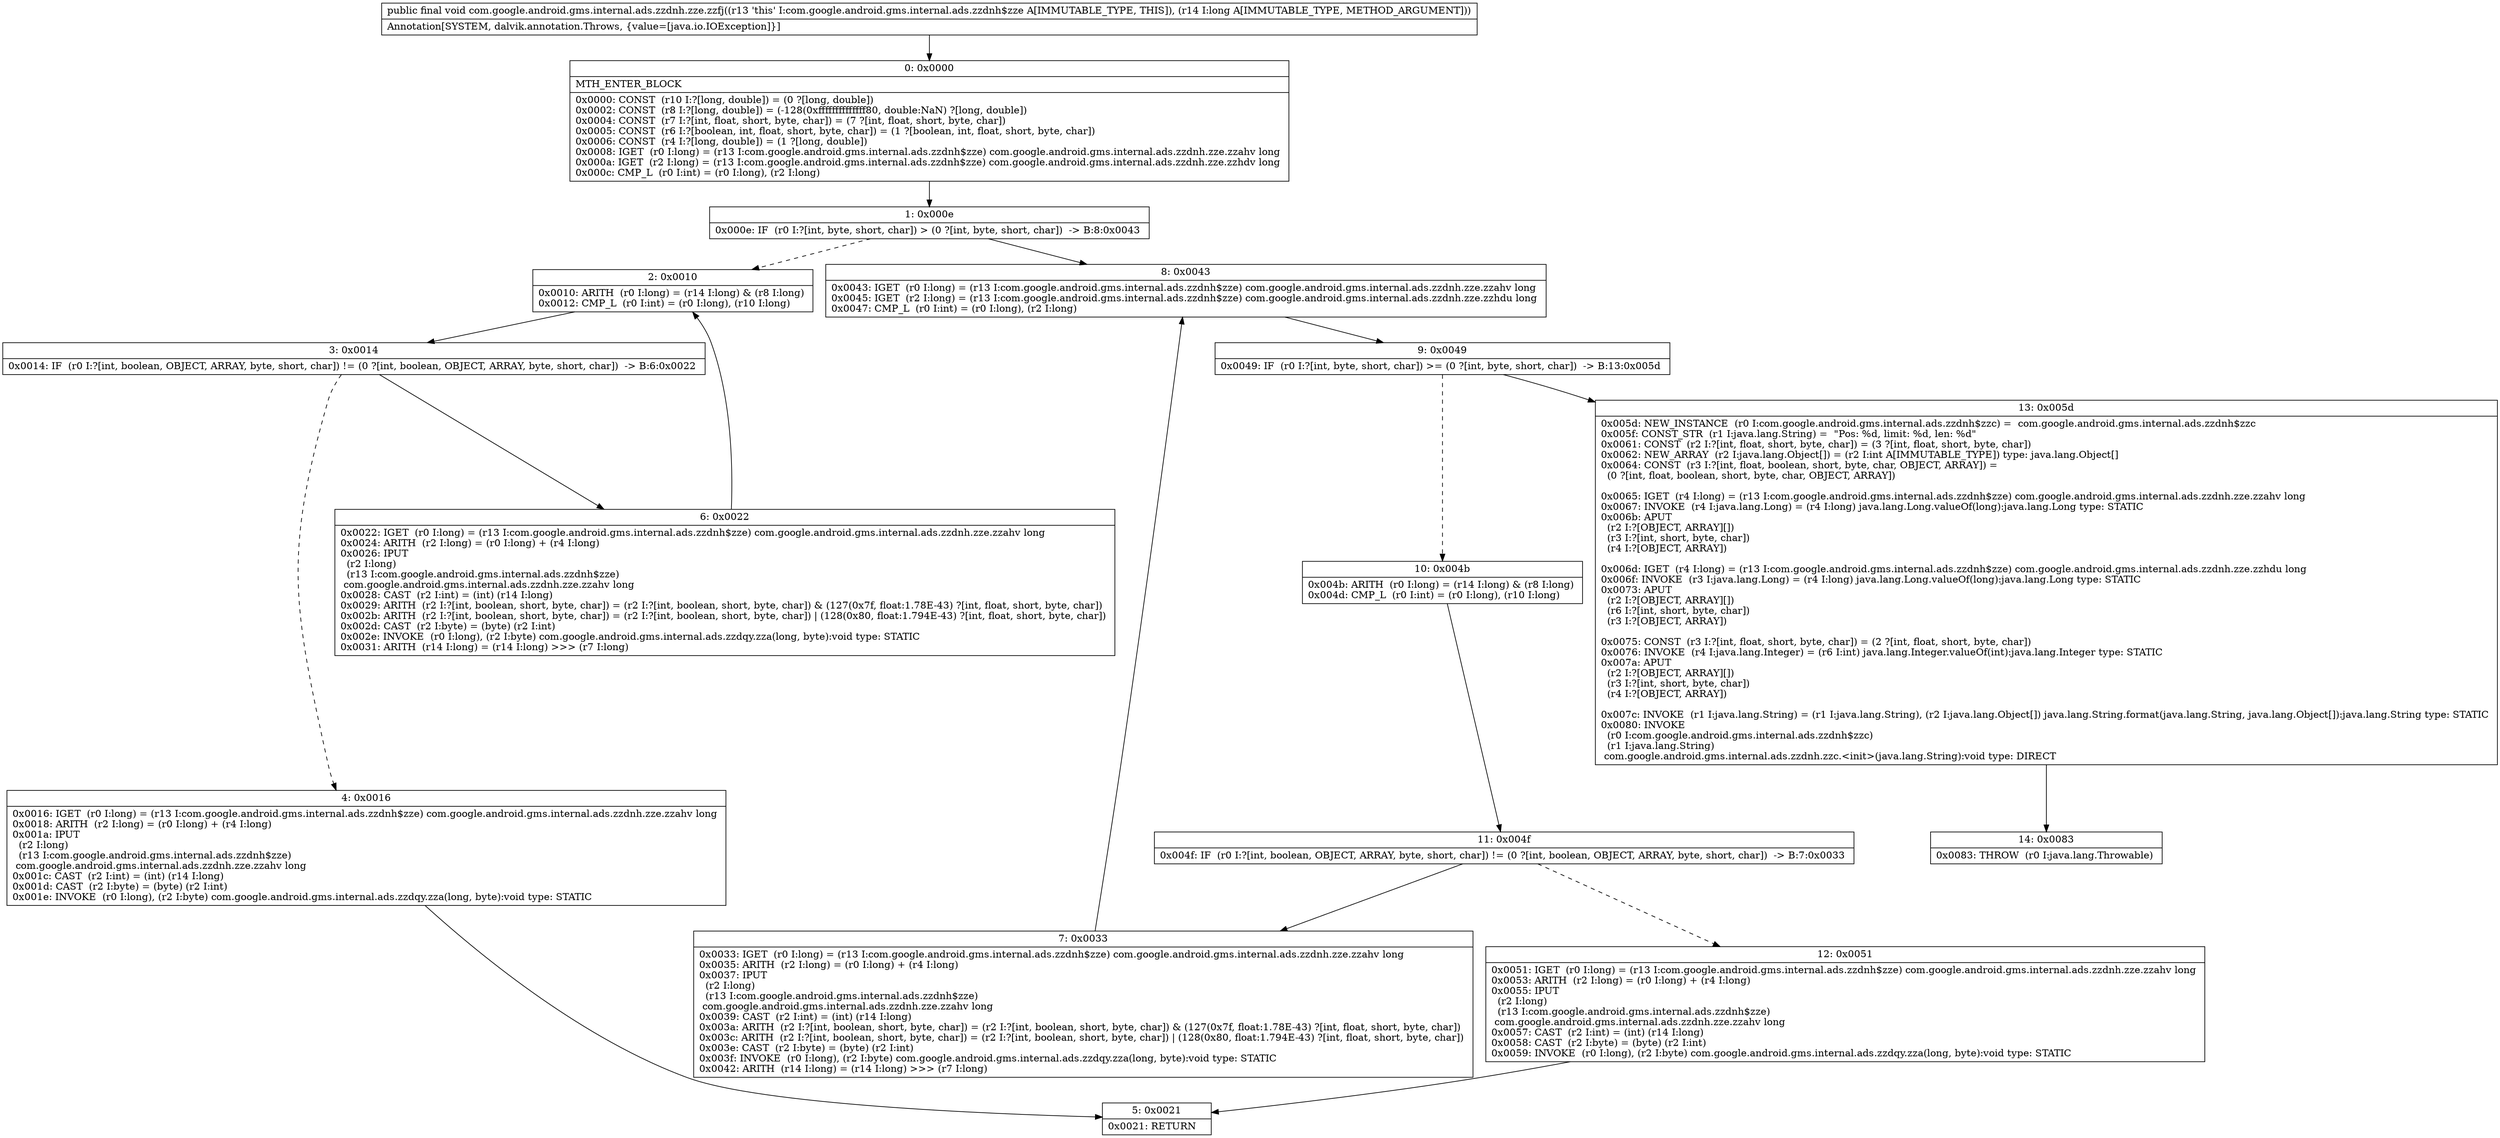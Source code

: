 digraph "CFG forcom.google.android.gms.internal.ads.zzdnh.zze.zzfj(J)V" {
Node_0 [shape=record,label="{0\:\ 0x0000|MTH_ENTER_BLOCK\l|0x0000: CONST  (r10 I:?[long, double]) = (0 ?[long, double]) \l0x0002: CONST  (r8 I:?[long, double]) = (\-128(0xffffffffffffff80, double:NaN) ?[long, double]) \l0x0004: CONST  (r7 I:?[int, float, short, byte, char]) = (7 ?[int, float, short, byte, char]) \l0x0005: CONST  (r6 I:?[boolean, int, float, short, byte, char]) = (1 ?[boolean, int, float, short, byte, char]) \l0x0006: CONST  (r4 I:?[long, double]) = (1 ?[long, double]) \l0x0008: IGET  (r0 I:long) = (r13 I:com.google.android.gms.internal.ads.zzdnh$zze) com.google.android.gms.internal.ads.zzdnh.zze.zzahv long \l0x000a: IGET  (r2 I:long) = (r13 I:com.google.android.gms.internal.ads.zzdnh$zze) com.google.android.gms.internal.ads.zzdnh.zze.zzhdv long \l0x000c: CMP_L  (r0 I:int) = (r0 I:long), (r2 I:long) \l}"];
Node_1 [shape=record,label="{1\:\ 0x000e|0x000e: IF  (r0 I:?[int, byte, short, char]) \> (0 ?[int, byte, short, char])  \-\> B:8:0x0043 \l}"];
Node_2 [shape=record,label="{2\:\ 0x0010|0x0010: ARITH  (r0 I:long) = (r14 I:long) & (r8 I:long) \l0x0012: CMP_L  (r0 I:int) = (r0 I:long), (r10 I:long) \l}"];
Node_3 [shape=record,label="{3\:\ 0x0014|0x0014: IF  (r0 I:?[int, boolean, OBJECT, ARRAY, byte, short, char]) != (0 ?[int, boolean, OBJECT, ARRAY, byte, short, char])  \-\> B:6:0x0022 \l}"];
Node_4 [shape=record,label="{4\:\ 0x0016|0x0016: IGET  (r0 I:long) = (r13 I:com.google.android.gms.internal.ads.zzdnh$zze) com.google.android.gms.internal.ads.zzdnh.zze.zzahv long \l0x0018: ARITH  (r2 I:long) = (r0 I:long) + (r4 I:long) \l0x001a: IPUT  \l  (r2 I:long)\l  (r13 I:com.google.android.gms.internal.ads.zzdnh$zze)\l com.google.android.gms.internal.ads.zzdnh.zze.zzahv long \l0x001c: CAST  (r2 I:int) = (int) (r14 I:long) \l0x001d: CAST  (r2 I:byte) = (byte) (r2 I:int) \l0x001e: INVOKE  (r0 I:long), (r2 I:byte) com.google.android.gms.internal.ads.zzdqy.zza(long, byte):void type: STATIC \l}"];
Node_5 [shape=record,label="{5\:\ 0x0021|0x0021: RETURN   \l}"];
Node_6 [shape=record,label="{6\:\ 0x0022|0x0022: IGET  (r0 I:long) = (r13 I:com.google.android.gms.internal.ads.zzdnh$zze) com.google.android.gms.internal.ads.zzdnh.zze.zzahv long \l0x0024: ARITH  (r2 I:long) = (r0 I:long) + (r4 I:long) \l0x0026: IPUT  \l  (r2 I:long)\l  (r13 I:com.google.android.gms.internal.ads.zzdnh$zze)\l com.google.android.gms.internal.ads.zzdnh.zze.zzahv long \l0x0028: CAST  (r2 I:int) = (int) (r14 I:long) \l0x0029: ARITH  (r2 I:?[int, boolean, short, byte, char]) = (r2 I:?[int, boolean, short, byte, char]) & (127(0x7f, float:1.78E\-43) ?[int, float, short, byte, char]) \l0x002b: ARITH  (r2 I:?[int, boolean, short, byte, char]) = (r2 I:?[int, boolean, short, byte, char]) \| (128(0x80, float:1.794E\-43) ?[int, float, short, byte, char]) \l0x002d: CAST  (r2 I:byte) = (byte) (r2 I:int) \l0x002e: INVOKE  (r0 I:long), (r2 I:byte) com.google.android.gms.internal.ads.zzdqy.zza(long, byte):void type: STATIC \l0x0031: ARITH  (r14 I:long) = (r14 I:long) \>\>\> (r7 I:long) \l}"];
Node_7 [shape=record,label="{7\:\ 0x0033|0x0033: IGET  (r0 I:long) = (r13 I:com.google.android.gms.internal.ads.zzdnh$zze) com.google.android.gms.internal.ads.zzdnh.zze.zzahv long \l0x0035: ARITH  (r2 I:long) = (r0 I:long) + (r4 I:long) \l0x0037: IPUT  \l  (r2 I:long)\l  (r13 I:com.google.android.gms.internal.ads.zzdnh$zze)\l com.google.android.gms.internal.ads.zzdnh.zze.zzahv long \l0x0039: CAST  (r2 I:int) = (int) (r14 I:long) \l0x003a: ARITH  (r2 I:?[int, boolean, short, byte, char]) = (r2 I:?[int, boolean, short, byte, char]) & (127(0x7f, float:1.78E\-43) ?[int, float, short, byte, char]) \l0x003c: ARITH  (r2 I:?[int, boolean, short, byte, char]) = (r2 I:?[int, boolean, short, byte, char]) \| (128(0x80, float:1.794E\-43) ?[int, float, short, byte, char]) \l0x003e: CAST  (r2 I:byte) = (byte) (r2 I:int) \l0x003f: INVOKE  (r0 I:long), (r2 I:byte) com.google.android.gms.internal.ads.zzdqy.zza(long, byte):void type: STATIC \l0x0042: ARITH  (r14 I:long) = (r14 I:long) \>\>\> (r7 I:long) \l}"];
Node_8 [shape=record,label="{8\:\ 0x0043|0x0043: IGET  (r0 I:long) = (r13 I:com.google.android.gms.internal.ads.zzdnh$zze) com.google.android.gms.internal.ads.zzdnh.zze.zzahv long \l0x0045: IGET  (r2 I:long) = (r13 I:com.google.android.gms.internal.ads.zzdnh$zze) com.google.android.gms.internal.ads.zzdnh.zze.zzhdu long \l0x0047: CMP_L  (r0 I:int) = (r0 I:long), (r2 I:long) \l}"];
Node_9 [shape=record,label="{9\:\ 0x0049|0x0049: IF  (r0 I:?[int, byte, short, char]) \>= (0 ?[int, byte, short, char])  \-\> B:13:0x005d \l}"];
Node_10 [shape=record,label="{10\:\ 0x004b|0x004b: ARITH  (r0 I:long) = (r14 I:long) & (r8 I:long) \l0x004d: CMP_L  (r0 I:int) = (r0 I:long), (r10 I:long) \l}"];
Node_11 [shape=record,label="{11\:\ 0x004f|0x004f: IF  (r0 I:?[int, boolean, OBJECT, ARRAY, byte, short, char]) != (0 ?[int, boolean, OBJECT, ARRAY, byte, short, char])  \-\> B:7:0x0033 \l}"];
Node_12 [shape=record,label="{12\:\ 0x0051|0x0051: IGET  (r0 I:long) = (r13 I:com.google.android.gms.internal.ads.zzdnh$zze) com.google.android.gms.internal.ads.zzdnh.zze.zzahv long \l0x0053: ARITH  (r2 I:long) = (r0 I:long) + (r4 I:long) \l0x0055: IPUT  \l  (r2 I:long)\l  (r13 I:com.google.android.gms.internal.ads.zzdnh$zze)\l com.google.android.gms.internal.ads.zzdnh.zze.zzahv long \l0x0057: CAST  (r2 I:int) = (int) (r14 I:long) \l0x0058: CAST  (r2 I:byte) = (byte) (r2 I:int) \l0x0059: INVOKE  (r0 I:long), (r2 I:byte) com.google.android.gms.internal.ads.zzdqy.zza(long, byte):void type: STATIC \l}"];
Node_13 [shape=record,label="{13\:\ 0x005d|0x005d: NEW_INSTANCE  (r0 I:com.google.android.gms.internal.ads.zzdnh$zzc) =  com.google.android.gms.internal.ads.zzdnh$zzc \l0x005f: CONST_STR  (r1 I:java.lang.String) =  \"Pos: %d, limit: %d, len: %d\" \l0x0061: CONST  (r2 I:?[int, float, short, byte, char]) = (3 ?[int, float, short, byte, char]) \l0x0062: NEW_ARRAY  (r2 I:java.lang.Object[]) = (r2 I:int A[IMMUTABLE_TYPE]) type: java.lang.Object[] \l0x0064: CONST  (r3 I:?[int, float, boolean, short, byte, char, OBJECT, ARRAY]) = \l  (0 ?[int, float, boolean, short, byte, char, OBJECT, ARRAY])\l \l0x0065: IGET  (r4 I:long) = (r13 I:com.google.android.gms.internal.ads.zzdnh$zze) com.google.android.gms.internal.ads.zzdnh.zze.zzahv long \l0x0067: INVOKE  (r4 I:java.lang.Long) = (r4 I:long) java.lang.Long.valueOf(long):java.lang.Long type: STATIC \l0x006b: APUT  \l  (r2 I:?[OBJECT, ARRAY][])\l  (r3 I:?[int, short, byte, char])\l  (r4 I:?[OBJECT, ARRAY])\l \l0x006d: IGET  (r4 I:long) = (r13 I:com.google.android.gms.internal.ads.zzdnh$zze) com.google.android.gms.internal.ads.zzdnh.zze.zzhdu long \l0x006f: INVOKE  (r3 I:java.lang.Long) = (r4 I:long) java.lang.Long.valueOf(long):java.lang.Long type: STATIC \l0x0073: APUT  \l  (r2 I:?[OBJECT, ARRAY][])\l  (r6 I:?[int, short, byte, char])\l  (r3 I:?[OBJECT, ARRAY])\l \l0x0075: CONST  (r3 I:?[int, float, short, byte, char]) = (2 ?[int, float, short, byte, char]) \l0x0076: INVOKE  (r4 I:java.lang.Integer) = (r6 I:int) java.lang.Integer.valueOf(int):java.lang.Integer type: STATIC \l0x007a: APUT  \l  (r2 I:?[OBJECT, ARRAY][])\l  (r3 I:?[int, short, byte, char])\l  (r4 I:?[OBJECT, ARRAY])\l \l0x007c: INVOKE  (r1 I:java.lang.String) = (r1 I:java.lang.String), (r2 I:java.lang.Object[]) java.lang.String.format(java.lang.String, java.lang.Object[]):java.lang.String type: STATIC \l0x0080: INVOKE  \l  (r0 I:com.google.android.gms.internal.ads.zzdnh$zzc)\l  (r1 I:java.lang.String)\l com.google.android.gms.internal.ads.zzdnh.zzc.\<init\>(java.lang.String):void type: DIRECT \l}"];
Node_14 [shape=record,label="{14\:\ 0x0083|0x0083: THROW  (r0 I:java.lang.Throwable) \l}"];
MethodNode[shape=record,label="{public final void com.google.android.gms.internal.ads.zzdnh.zze.zzfj((r13 'this' I:com.google.android.gms.internal.ads.zzdnh$zze A[IMMUTABLE_TYPE, THIS]), (r14 I:long A[IMMUTABLE_TYPE, METHOD_ARGUMENT]))  | Annotation[SYSTEM, dalvik.annotation.Throws, \{value=[java.io.IOException]\}]\l}"];
MethodNode -> Node_0;
Node_0 -> Node_1;
Node_1 -> Node_2[style=dashed];
Node_1 -> Node_8;
Node_2 -> Node_3;
Node_3 -> Node_4[style=dashed];
Node_3 -> Node_6;
Node_4 -> Node_5;
Node_6 -> Node_2;
Node_7 -> Node_8;
Node_8 -> Node_9;
Node_9 -> Node_10[style=dashed];
Node_9 -> Node_13;
Node_10 -> Node_11;
Node_11 -> Node_7;
Node_11 -> Node_12[style=dashed];
Node_12 -> Node_5;
Node_13 -> Node_14;
}

